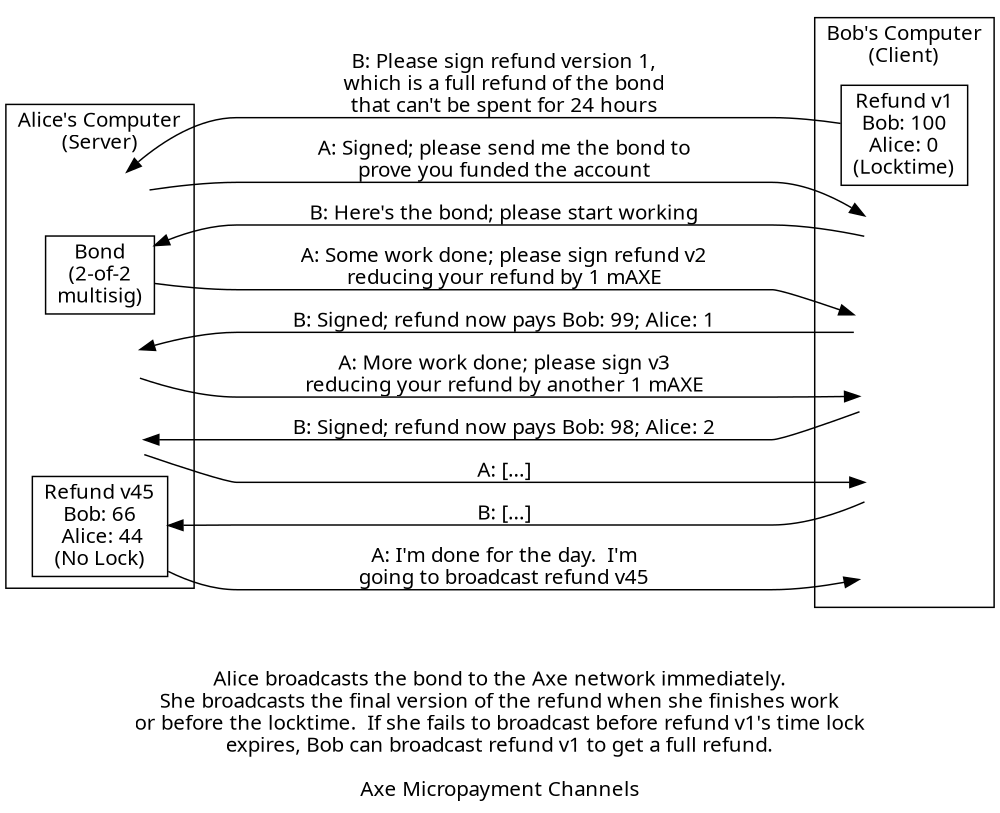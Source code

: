 digraph paymentchannel {
size=6.66;
rankdir=LR;
//splines = false;
nodesep = 0.1;

edge [ fontname="Sans", minlen = 4 ];
node [ fontname="Sans", style = invis, shape = box ];
graph [ fontname="Sans" ]



subgraph cluster_alice {
    label = "Alice's Computer\n(Server)"
    rank = same;
    //atx2v1;
    atx2v1s;
    atx1v2 [ label = "Bond\n(2-of-2\nmultisig)", style = unfilled, bgcolor = grey ];

    //atx2v2;
    atx2v3 [ label = " \n \n "];
    atx2v4;
    atx2v5 [ label = "Refund v45\nBob: 66\n Alice: 44\n(No Lock)", style = unfilled, bgcolor = grey ];

}

subgraph cluster_bob {
    label = "Bob's Computer\n(Client)"
    rank = same;
    btx2v1 [ label = "Refund v1\nBob: 100\nAlice: 0\n(Locktime)", style = unfilled, bgcolor = grey ];
    //btx2v1s;
    btx1v2 [label = " \n \n \n "];

    btx2v2s;
    btx2v3;
    btx2v4 [ label = " \n \n \n "];
    btx2v5;
}

btx2v1 -> atx2v1s [ label = "B: Please sign refund version 1,\nwhich is a full refund of the bond\nthat can't be spent for 24 hours" ];
atx2v1s -> btx1v2 [ style = axeed, label = "A: Signed; please send me the bond to\nprove you funded the account" ];
btx1v2 -> atx1v2 [ label = "B: Here's the bond; please start working" ];
atx1v2 -> btx2v2s [ style = axeed, label = "A: Some work done; please sign refund v2\nreducing your refund by 1 mAXE" ];
btx2v2s -> atx2v3 [ label = "B: Signed; refund now pays Bob: 99; Alice: 1" ];
atx2v3 -> btx2v3 [ style = axeed, label = "A: More work done; please sign v3\nreducing your refund by another 1 mAXE" ];
btx2v3 -> atx2v4 [ label = "B: Signed; refund now pays Bob: 98; Alice: 2" ];
atx2v4 -> btx2v4 [ style = axeed, label = "A: [...]" ];
btx2v4 -> atx2v5 [ label = "B: [...]" ];

atx2v5 -> btx2v5 [ style = axeed, label = "A: I'm done for the day.  I'm\ngoing to broadcast refund v45" ];


label = " \n \nAlice broadcasts the bond to the Axe network immediately.\nShe broadcasts the final version of the refund when she finishes work\nor before the locktime.  If she fails to broadcast before refund v1's time lock\nexpires, Bob can broadcast refund v1 to get a full refund.\n \nAxe Micropayment Channels"
}
